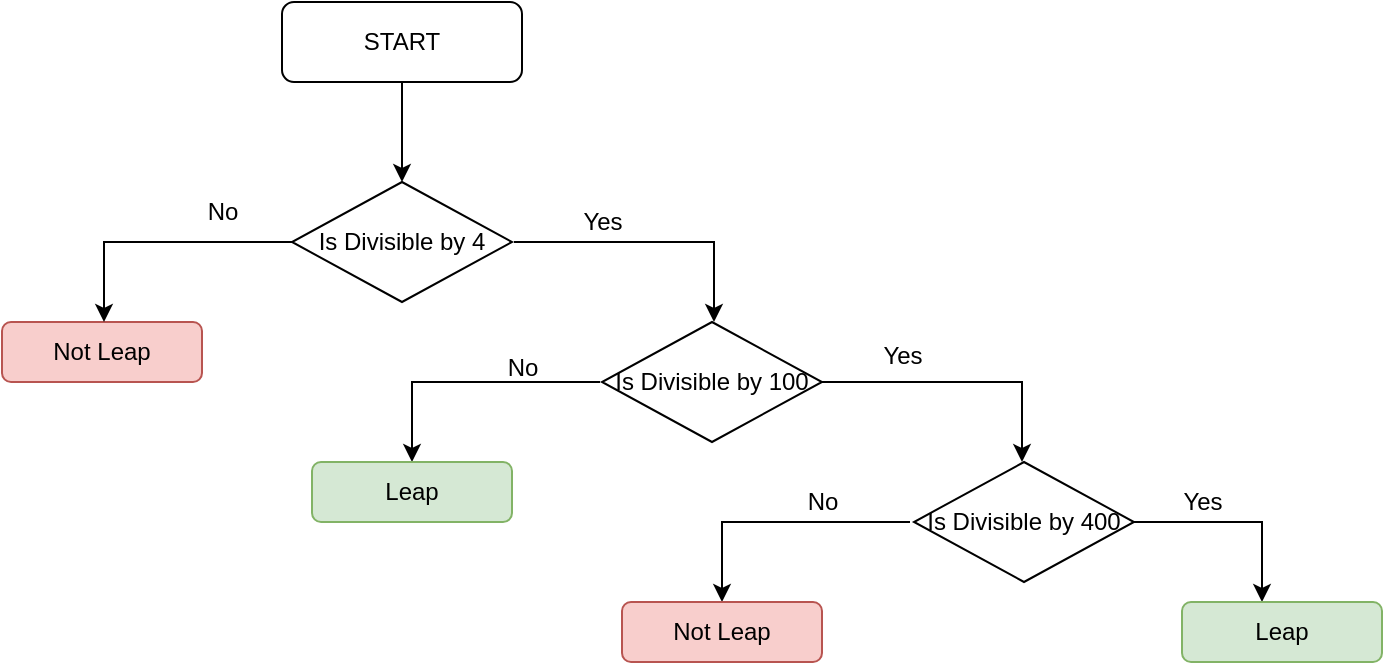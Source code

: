 <mxfile version="20.5.3" type="github"><diagram id="aG3i_c6BKrOA5PySGPHd" name="Page-1"><mxGraphModel dx="868" dy="482" grid="1" gridSize="10" guides="1" tooltips="1" connect="1" arrows="1" fold="1" page="1" pageScale="1" pageWidth="850" pageHeight="1100" math="0" shadow="0"><root><mxCell id="0"/><mxCell id="1" parent="0"/><mxCell id="etVaCR6DTnFBVhMfWy42-1" value="START" style="rounded=1;whiteSpace=wrap;html=1;" vertex="1" parent="1"><mxGeometry x="360" y="240" width="120" height="40" as="geometry"/></mxCell><mxCell id="etVaCR6DTnFBVhMfWy42-2" value="Is Divisible by 4&lt;br&gt;" style="rhombus;whiteSpace=wrap;html=1;" vertex="1" parent="1"><mxGeometry x="365" y="330" width="110" height="60" as="geometry"/></mxCell><mxCell id="etVaCR6DTnFBVhMfWy42-3" value="" style="endArrow=classic;html=1;rounded=0;exitX=0.5;exitY=1;exitDx=0;exitDy=0;entryX=0.5;entryY=0;entryDx=0;entryDy=0;" edge="1" parent="1" source="etVaCR6DTnFBVhMfWy42-1" target="etVaCR6DTnFBVhMfWy42-2"><mxGeometry width="50" height="50" relative="1" as="geometry"><mxPoint x="400" y="390" as="sourcePoint"/><mxPoint x="450" y="340" as="targetPoint"/></mxGeometry></mxCell><mxCell id="etVaCR6DTnFBVhMfWy42-6" value="Not Leap" style="rounded=1;whiteSpace=wrap;html=1;fillColor=#f8cecc;strokeColor=#b85450;" vertex="1" parent="1"><mxGeometry x="220" y="400" width="100" height="30" as="geometry"/></mxCell><mxCell id="etVaCR6DTnFBVhMfWy42-7" value="No" style="text;html=1;align=center;verticalAlign=middle;resizable=0;points=[];autosize=1;strokeColor=none;fillColor=none;" vertex="1" parent="1"><mxGeometry x="310" y="330" width="40" height="30" as="geometry"/></mxCell><mxCell id="etVaCR6DTnFBVhMfWy42-8" style="edgeStyle=orthogonalEdgeStyle;rounded=0;orthogonalLoop=1;jettySize=auto;html=1;exitX=0;exitY=0.5;exitDx=0;exitDy=0;" edge="1" parent="1" source="etVaCR6DTnFBVhMfWy42-2"><mxGeometry relative="1" as="geometry"><Array as="points"><mxPoint x="271" y="360"/></Array><mxPoint x="326" y="360" as="sourcePoint"/><mxPoint x="271" y="400" as="targetPoint"/></mxGeometry></mxCell><mxCell id="etVaCR6DTnFBVhMfWy42-10" value="" style="edgeStyle=segmentEdgeStyle;endArrow=classic;html=1;rounded=0;" edge="1" parent="1"><mxGeometry width="50" height="50" relative="1" as="geometry"><mxPoint x="476" y="360" as="sourcePoint"/><mxPoint x="576" y="400" as="targetPoint"/><Array as="points"><mxPoint x="576" y="360"/></Array></mxGeometry></mxCell><mxCell id="etVaCR6DTnFBVhMfWy42-11" value="Is Divisible by 100" style="rhombus;whiteSpace=wrap;html=1;" vertex="1" parent="1"><mxGeometry x="520" y="400" width="110" height="60" as="geometry"/></mxCell><mxCell id="etVaCR6DTnFBVhMfWy42-12" value="Yes" style="text;html=1;align=center;verticalAlign=middle;resizable=0;points=[];autosize=1;strokeColor=none;fillColor=none;" vertex="1" parent="1"><mxGeometry x="500" y="335" width="40" height="30" as="geometry"/></mxCell><mxCell id="etVaCR6DTnFBVhMfWy42-14" value="" style="edgeStyle=segmentEdgeStyle;endArrow=classic;html=1;rounded=0;" edge="1" parent="1"><mxGeometry width="50" height="50" relative="1" as="geometry"><mxPoint x="630" y="430" as="sourcePoint"/><mxPoint x="730" y="470" as="targetPoint"/><Array as="points"><mxPoint x="730" y="430"/></Array></mxGeometry></mxCell><mxCell id="etVaCR6DTnFBVhMfWy42-15" value="Yes" style="text;html=1;align=center;verticalAlign=middle;resizable=0;points=[];autosize=1;strokeColor=none;fillColor=none;" vertex="1" parent="1"><mxGeometry x="650" y="402" width="40" height="30" as="geometry"/></mxCell><mxCell id="etVaCR6DTnFBVhMfWy42-16" style="edgeStyle=orthogonalEdgeStyle;rounded=0;orthogonalLoop=1;jettySize=auto;html=1;exitX=0;exitY=0.5;exitDx=0;exitDy=0;" edge="1" parent="1"><mxGeometry relative="1" as="geometry"><Array as="points"><mxPoint x="425" y="430"/></Array><mxPoint x="519" y="430" as="sourcePoint"/><mxPoint x="425" y="470" as="targetPoint"/></mxGeometry></mxCell><mxCell id="etVaCR6DTnFBVhMfWy42-17" value="No" style="text;html=1;align=center;verticalAlign=middle;resizable=0;points=[];autosize=1;strokeColor=none;fillColor=none;" vertex="1" parent="1"><mxGeometry x="460" y="408" width="40" height="30" as="geometry"/></mxCell><mxCell id="etVaCR6DTnFBVhMfWy42-18" value="Leap" style="rounded=1;whiteSpace=wrap;html=1;fillColor=#d5e8d4;strokeColor=#82b366;" vertex="1" parent="1"><mxGeometry x="375" y="470" width="100" height="30" as="geometry"/></mxCell><mxCell id="etVaCR6DTnFBVhMfWy42-19" value="Is Divisible by 400" style="rhombus;whiteSpace=wrap;html=1;" vertex="1" parent="1"><mxGeometry x="676" y="470" width="110" height="60" as="geometry"/></mxCell><mxCell id="etVaCR6DTnFBVhMfWy42-20" value="" style="edgeStyle=segmentEdgeStyle;endArrow=classic;html=1;rounded=0;" edge="1" parent="1"><mxGeometry width="50" height="50" relative="1" as="geometry"><mxPoint x="785" y="500" as="sourcePoint"/><mxPoint x="850" y="540" as="targetPoint"/><Array as="points"><mxPoint x="850" y="500"/><mxPoint x="850" y="540"/></Array></mxGeometry></mxCell><mxCell id="etVaCR6DTnFBVhMfWy42-21" style="edgeStyle=orthogonalEdgeStyle;rounded=0;orthogonalLoop=1;jettySize=auto;html=1;exitX=0;exitY=0.5;exitDx=0;exitDy=0;" edge="1" parent="1"><mxGeometry relative="1" as="geometry"><Array as="points"><mxPoint x="580" y="500"/></Array><mxPoint x="674" y="500" as="sourcePoint"/><mxPoint x="580" y="540" as="targetPoint"/></mxGeometry></mxCell><mxCell id="etVaCR6DTnFBVhMfWy42-22" value="Not Leap" style="rounded=1;whiteSpace=wrap;html=1;fillColor=#f8cecc;strokeColor=#b85450;" vertex="1" parent="1"><mxGeometry x="530" y="540" width="100" height="30" as="geometry"/></mxCell><mxCell id="etVaCR6DTnFBVhMfWy42-23" value="Leap" style="rounded=1;whiteSpace=wrap;html=1;fillColor=#d5e8d4;strokeColor=#82b366;" vertex="1" parent="1"><mxGeometry x="810" y="540" width="100" height="30" as="geometry"/></mxCell><mxCell id="etVaCR6DTnFBVhMfWy42-24" value="Yes" style="text;html=1;align=center;verticalAlign=middle;resizable=0;points=[];autosize=1;strokeColor=none;fillColor=none;" vertex="1" parent="1"><mxGeometry x="800" y="475" width="40" height="30" as="geometry"/></mxCell><mxCell id="etVaCR6DTnFBVhMfWy42-25" value="No" style="text;html=1;align=center;verticalAlign=middle;resizable=0;points=[];autosize=1;strokeColor=none;fillColor=none;" vertex="1" parent="1"><mxGeometry x="610" y="475" width="40" height="30" as="geometry"/></mxCell></root></mxGraphModel></diagram></mxfile>